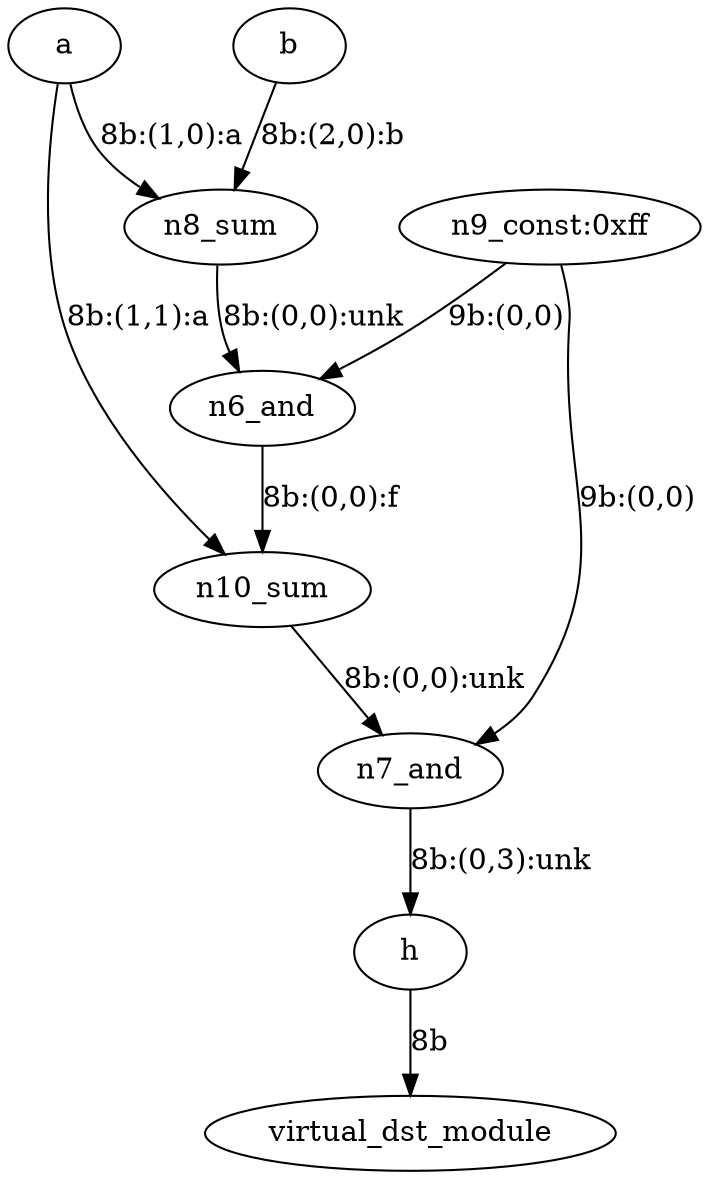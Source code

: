 digraph {
 n6_and_lgsimple_add [label=<n6_and>];
 n6_and_lgsimple_add->n10_sum_lgsimple_add[label=<8b:(0,0):f>];
 n7_and_lgsimple_add [label=<n7_and>];
 n7_and_lgsimple_add->h[label=<8b:(0,3):unk>];
 n8_sum_lgsimple_add [label=<n8_sum>];
 n8_sum_lgsimple_add->n6_and_lgsimple_add[label=<8b:(0,0):unk>];
 n9_const_lgsimple_add [label=<n9_const:0xff>];
 n9_const_lgsimple_add->n7_and_lgsimple_add[label=<9b:(0,0)>];
 n9_const_lgsimple_add->n6_and_lgsimple_add[label=<9b:(0,0)>];
 n10_sum_lgsimple_add [label=<n10_sum>];
 n10_sum_lgsimple_add->n7_and_lgsimple_add[label=<8b:(0,0):unk>];
 a [label=<a>];
 a->n10_sum_lgsimple_add[label=<8b:(1,1):a>];
 a->n8_sum_lgsimple_add[label=<8b:(1,0):a>];
 b [label=<b>];
 b->n8_sum_lgsimple_add[label=<8b:(2,0):b>];
 h->virtual_dst_module[label=<8b>];
}
